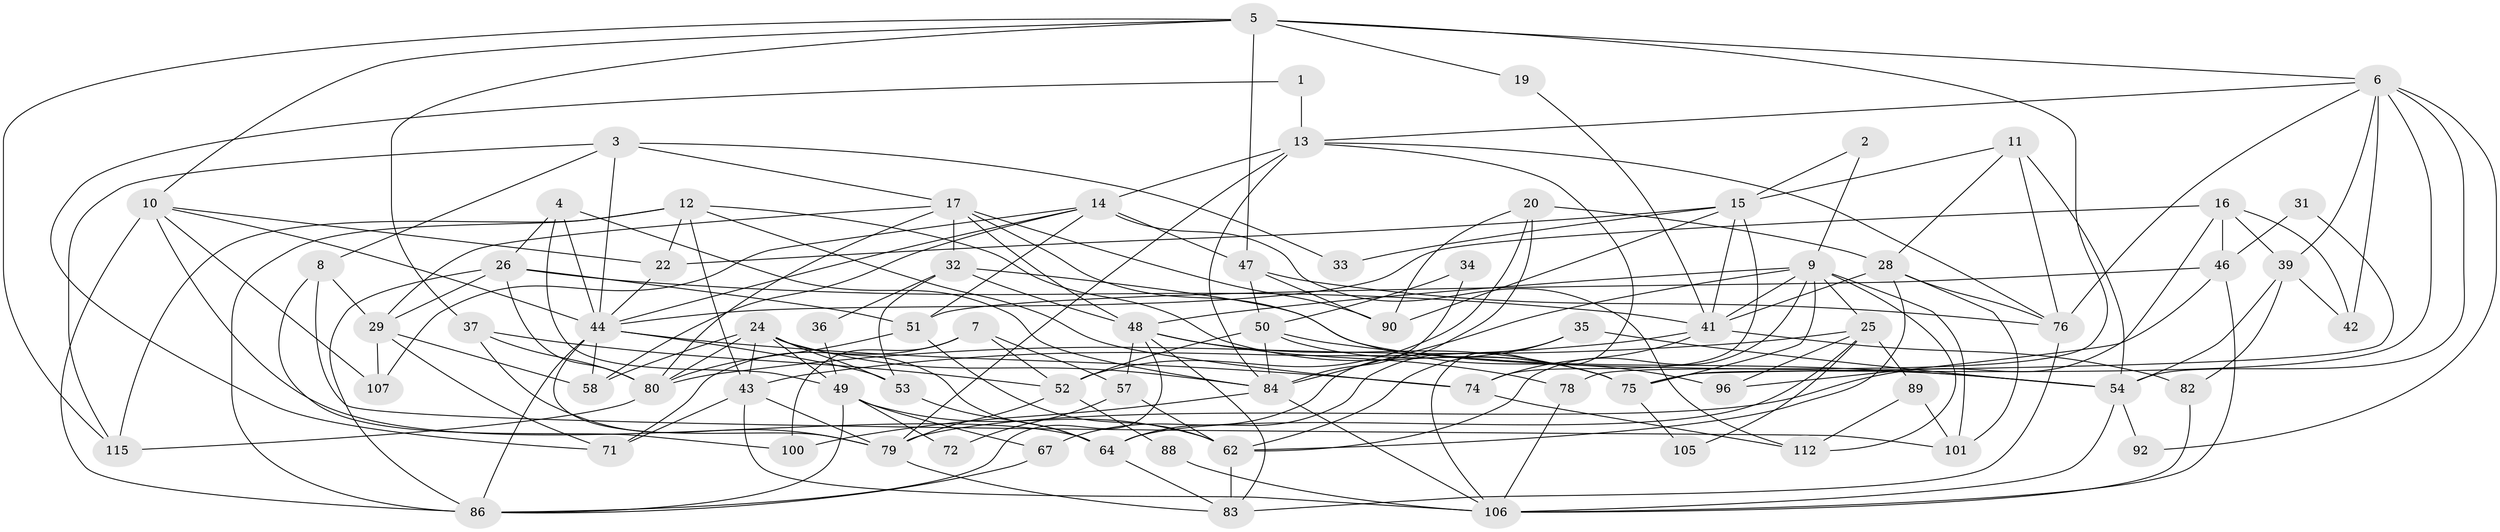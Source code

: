 // original degree distribution, {2: 0.1565217391304348, 4: 0.391304347826087, 5: 0.14782608695652175, 6: 0.0782608695652174, 3: 0.17391304347826086, 9: 0.008695652173913044, 7: 0.034782608695652174, 8: 0.008695652173913044}
// Generated by graph-tools (version 1.1) at 2025/41/03/06/25 10:41:53]
// undirected, 75 vertices, 186 edges
graph export_dot {
graph [start="1"]
  node [color=gray90,style=filled];
  1;
  2;
  3 [super="+108"];
  4 [super="+93"];
  5 [super="+97"];
  6 [super="+59"];
  7 [super="+114"];
  8;
  9 [super="+21"];
  10 [super="+23"];
  11;
  12 [super="+110"];
  13 [super="+94"];
  14 [super="+27"];
  15 [super="+40"];
  16 [super="+18"];
  17 [super="+56"];
  19;
  20;
  22;
  24 [super="+77"];
  25 [super="+30"];
  26 [super="+95"];
  28 [super="+38"];
  29 [super="+45"];
  31;
  32 [super="+70"];
  33;
  34;
  35;
  36;
  37 [super="+65"];
  39 [super="+68"];
  41 [super="+66"];
  42;
  43 [super="+111"];
  44 [super="+60"];
  46 [super="+69"];
  47;
  48 [super="+104"];
  49 [super="+55"];
  50 [super="+109"];
  51 [super="+102"];
  52 [super="+73"];
  53 [super="+98"];
  54 [super="+61"];
  57;
  58;
  62 [super="+63"];
  64 [super="+81"];
  67;
  71;
  72;
  74 [super="+85"];
  75 [super="+113"];
  76;
  78;
  79 [super="+91"];
  80 [super="+103"];
  82;
  83 [super="+99"];
  84 [super="+87"];
  86;
  88;
  89;
  90;
  92;
  96;
  100;
  101;
  105;
  106;
  107;
  112;
  115;
  1 -- 71;
  1 -- 13;
  2 -- 15;
  2 -- 9;
  3 -- 8;
  3 -- 33;
  3 -- 115;
  3 -- 17;
  3 -- 44;
  4 -- 49;
  4 -- 26;
  4 -- 44;
  4 -- 84;
  5 -- 6;
  5 -- 78;
  5 -- 115;
  5 -- 47;
  5 -- 19;
  5 -- 10;
  5 -- 37;
  6 -- 76;
  6 -- 39;
  6 -- 92;
  6 -- 54;
  6 -- 42;
  6 -- 13;
  6 -- 75;
  7 -- 52;
  7 -- 57;
  7 -- 100;
  7 -- 71;
  8 -- 101;
  8 -- 100;
  8 -- 29;
  9 -- 62 [weight=2];
  9 -- 101;
  9 -- 41;
  9 -- 75;
  9 -- 112;
  9 -- 25;
  9 -- 84;
  9 -- 48;
  10 -- 44;
  10 -- 22;
  10 -- 64;
  10 -- 107;
  10 -- 86;
  11 -- 76;
  11 -- 15;
  11 -- 28;
  11 -- 54;
  12 -- 115;
  12 -- 22;
  12 -- 74;
  12 -- 43;
  12 -- 86;
  12 -- 75;
  13 -- 76;
  13 -- 79;
  13 -- 106;
  13 -- 14;
  13 -- 84;
  14 -- 58;
  14 -- 112;
  14 -- 107;
  14 -- 47;
  14 -- 51;
  14 -- 44;
  15 -- 33;
  15 -- 90;
  15 -- 22;
  15 -- 41;
  15 -- 74;
  16 -- 42;
  16 -- 39;
  16 -- 44;
  16 -- 46 [weight=2];
  16 -- 79;
  17 -- 90;
  17 -- 32;
  17 -- 48;
  17 -- 96;
  17 -- 80;
  17 -- 29;
  19 -- 41;
  20 -- 67;
  20 -- 28;
  20 -- 90;
  20 -- 52;
  22 -- 44;
  24 -- 43;
  24 -- 58;
  24 -- 53;
  24 -- 80;
  24 -- 49;
  24 -- 64;
  24 -- 84 [weight=2];
  25 -- 96;
  25 -- 64;
  25 -- 80;
  25 -- 89;
  25 -- 105;
  26 -- 80;
  26 -- 41;
  26 -- 86;
  26 -- 29;
  26 -- 51;
  28 -- 41;
  28 -- 62;
  28 -- 101;
  28 -- 76;
  29 -- 58 [weight=2];
  29 -- 107;
  29 -- 71;
  31 -- 75;
  31 -- 46;
  32 -- 54;
  32 -- 53;
  32 -- 48;
  32 -- 36;
  34 -- 50;
  34 -- 84;
  35 -- 62;
  35 -- 54;
  35 -- 64;
  36 -- 49;
  37 -- 52;
  37 -- 79;
  37 -- 80;
  39 -- 42;
  39 -- 54;
  39 -- 82;
  41 -- 74;
  41 -- 82;
  41 -- 43;
  43 -- 106;
  43 -- 71;
  43 -- 79;
  44 -- 86;
  44 -- 74;
  44 -- 79;
  44 -- 53;
  44 -- 58;
  46 -- 106;
  46 -- 51;
  46 -- 96;
  47 -- 90;
  47 -- 50;
  47 -- 76;
  48 -- 86;
  48 -- 78;
  48 -- 75;
  48 -- 83;
  48 -- 57;
  49 -- 67;
  49 -- 72;
  49 -- 86;
  49 -- 62;
  50 -- 84;
  50 -- 52;
  50 -- 54;
  50 -- 75;
  51 -- 80;
  51 -- 62;
  52 -- 88;
  52 -- 79;
  53 -- 64;
  54 -- 92;
  54 -- 106;
  57 -- 72;
  57 -- 62;
  62 -- 83;
  64 -- 83;
  67 -- 86;
  74 -- 112;
  75 -- 105;
  76 -- 83;
  78 -- 106;
  79 -- 83;
  80 -- 115;
  82 -- 106;
  84 -- 100;
  84 -- 106;
  88 -- 106;
  89 -- 101;
  89 -- 112;
}
